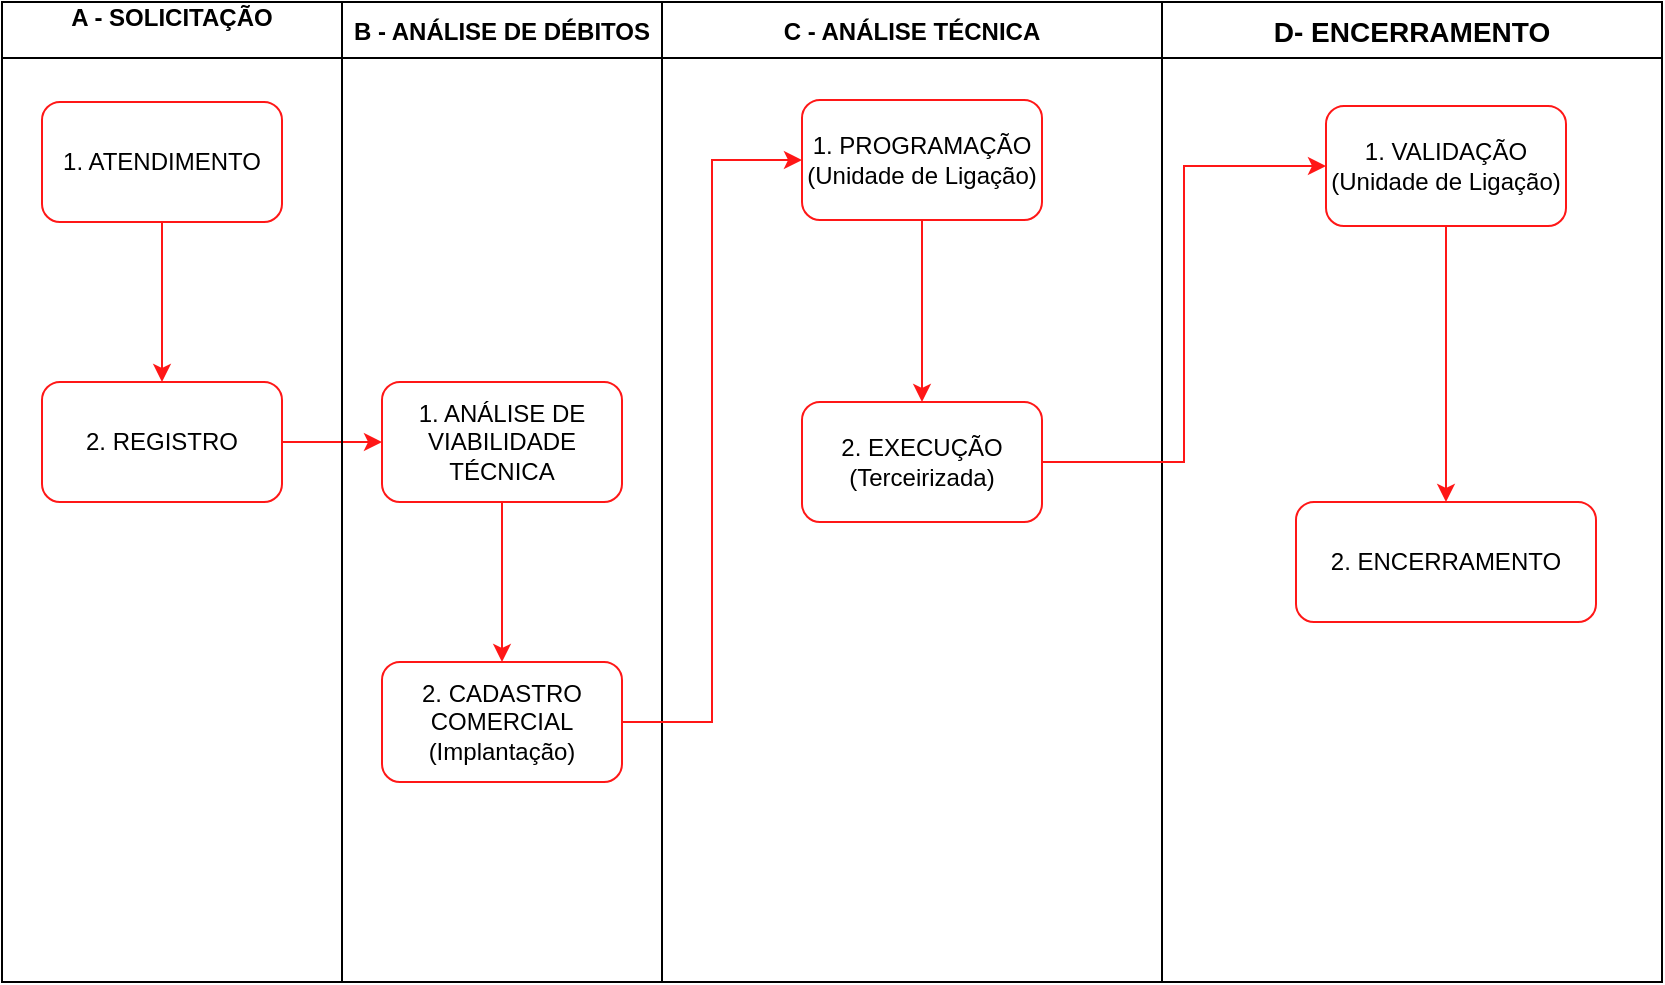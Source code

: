 <mxfile version="12.2.0" type="github" pages="1">
  <diagram id="rEk7LC-RHDOS3_n5r15P" name="Página-1">
    <mxGraphModel dx="2235" dy="755" grid="1" gridSize="10" guides="1" tooltips="1" connect="1" arrows="1" fold="1" page="1" pageScale="1" pageWidth="827" pageHeight="1169" math="0" shadow="0">
      <root>
        <mxCell id="0"/>
        <mxCell id="1" parent="0"/>
        <UserObject label="1. ATENDIMENTO" link="data:page/id,HFI7xTPP_atM2Y7WmZ0P" id="Fgks1tXWQKqss-uXQBpx-1">
          <mxCell style="rounded=1;whiteSpace=wrap;html=1;strokeColor=#FF1717;" vertex="1" parent="1">
            <mxGeometry x="-40" y="60" width="120" height="60" as="geometry"/>
          </mxCell>
        </UserObject>
        <mxCell id="Fgks1tXWQKqss-uXQBpx-2" value="" style="edgeStyle=orthogonalEdgeStyle;rounded=0;orthogonalLoop=1;jettySize=auto;html=1;strokeColor=#FF1717;" edge="1" source="Fgks1tXWQKqss-uXQBpx-1" target="Fgks1tXWQKqss-uXQBpx-3" parent="1">
          <mxGeometry relative="1" as="geometry"/>
        </mxCell>
        <mxCell id="Fgks1tXWQKqss-uXQBpx-3" value="2. REGISTRO" style="rounded=1;whiteSpace=wrap;html=1;strokeColor=#FF1717;" vertex="1" parent="1">
          <mxGeometry x="-40" y="200" width="120" height="60" as="geometry"/>
        </mxCell>
        <mxCell id="Fgks1tXWQKqss-uXQBpx-4" style="edgeStyle=orthogonalEdgeStyle;rounded=0;orthogonalLoop=1;jettySize=auto;html=1;strokeColor=#FF1717;" edge="1" source="Fgks1tXWQKqss-uXQBpx-3" target="Fgks1tXWQKqss-uXQBpx-17" parent="1">
          <mxGeometry relative="1" as="geometry"/>
        </mxCell>
        <mxCell id="Fgks1tXWQKqss-uXQBpx-5" value="B - ANÁLISE DE DÉBITOS" style="swimlane;fillColor=#ffffff;gradientColor=none;container=1;collapsible=0;autosize=0;startSize=28;" vertex="1" parent="1">
          <mxGeometry x="110" y="10" width="160" height="490" as="geometry"/>
        </mxCell>
        <mxCell id="Fgks1tXWQKqss-uXQBpx-6" value="C - ANÁLISE TÉCNICA" style="swimlane;fillColor=#ffffff;gradientColor=none;container=1;collapsible=0;autosize=0;startSize=28;" vertex="1" parent="1">
          <mxGeometry x="270" y="10" width="250" height="490" as="geometry"/>
        </mxCell>
        <mxCell id="Fgks1tXWQKqss-uXQBpx-7" value="D- ENCERRAMENTO&#xa;" style="swimlane;fillColor=#ffffff;gradientColor=none;container=1;collapsible=0;autosize=0;startSize=28;fontSize=14;verticalAlign=top;" vertex="1" parent="1">
          <mxGeometry x="520" y="10" width="250" height="490" as="geometry"/>
        </mxCell>
        <mxCell id="Fgks1tXWQKqss-uXQBpx-8" style="edgeStyle=orthogonalEdgeStyle;rounded=0;orthogonalLoop=1;jettySize=auto;html=1;entryX=0;entryY=0.5;entryDx=0;entryDy=0;strokeColor=#FF1717;" edge="1" source="Fgks1tXWQKqss-uXQBpx-15" target="Fgks1tXWQKqss-uXQBpx-10" parent="1">
          <mxGeometry relative="1" as="geometry"/>
        </mxCell>
        <mxCell id="Fgks1tXWQKqss-uXQBpx-9" value="A - SOLICITAÇÃO&#xa;" style="swimlane;fillColor=#ffffff;gradientColor=none;container=1;collapsible=0;autosize=1;startSize=28;" vertex="1" parent="1">
          <mxGeometry x="-60" y="10" width="170" height="490" as="geometry"/>
        </mxCell>
        <mxCell id="Fgks1tXWQKqss-uXQBpx-10" value="&lt;div&gt;1. VALIDAÇÃO&lt;/div&gt;&lt;div&gt;(Unidade de Ligação)&lt;br&gt;&lt;/div&gt;" style="rounded=1;whiteSpace=wrap;html=1;strokeColor=#FF1717;" vertex="1" parent="1">
          <mxGeometry x="602" y="62" width="120" height="60" as="geometry"/>
        </mxCell>
        <mxCell id="Fgks1tXWQKqss-uXQBpx-11" style="edgeStyle=orthogonalEdgeStyle;rounded=0;orthogonalLoop=1;jettySize=auto;html=1;entryX=0.5;entryY=0;entryDx=0;entryDy=0;strokeColor=#FF1717;" edge="1" source="Fgks1tXWQKqss-uXQBpx-10" target="Fgks1tXWQKqss-uXQBpx-12" parent="1">
          <mxGeometry relative="1" as="geometry"/>
        </mxCell>
        <mxCell id="Fgks1tXWQKqss-uXQBpx-12" value="2. ENCERRAMENTO" style="rounded=1;whiteSpace=wrap;html=1;strokeColor=#FF1717;" vertex="1" parent="1">
          <mxGeometry x="587" y="260" width="150" height="60" as="geometry"/>
        </mxCell>
        <mxCell id="Fgks1tXWQKqss-uXQBpx-13" value="&lt;div&gt;1. PROGRAMAÇÃO&lt;/div&gt;&lt;div&gt;(Unidade de Ligação)&lt;br&gt;&lt;/div&gt;" style="rounded=1;whiteSpace=wrap;html=1;strokeColor=#FF1717;" vertex="1" parent="1">
          <mxGeometry x="340" y="59" width="120" height="60" as="geometry"/>
        </mxCell>
        <mxCell id="Fgks1tXWQKqss-uXQBpx-14" value="" style="edgeStyle=orthogonalEdgeStyle;rounded=0;orthogonalLoop=1;jettySize=auto;html=1;strokeColor=#FF1717;" edge="1" source="Fgks1tXWQKqss-uXQBpx-13" target="Fgks1tXWQKqss-uXQBpx-15" parent="1">
          <mxGeometry relative="1" as="geometry"/>
        </mxCell>
        <mxCell id="Fgks1tXWQKqss-uXQBpx-15" value="&lt;div&gt;2. EXECUÇÃO&lt;/div&gt;&lt;div&gt;(Terceirizada)&lt;br&gt;&lt;/div&gt;" style="rounded=1;whiteSpace=wrap;html=1;strokeColor=#FF1717;" vertex="1" parent="1">
          <mxGeometry x="340" y="210" width="120" height="60" as="geometry"/>
        </mxCell>
        <mxCell id="Fgks1tXWQKqss-uXQBpx-16" style="edgeStyle=orthogonalEdgeStyle;rounded=0;orthogonalLoop=1;jettySize=auto;html=1;entryX=0;entryY=0.5;entryDx=0;entryDy=0;strokeColor=#FF1717;" edge="1" source="Fgks1tXWQKqss-uXQBpx-19" target="Fgks1tXWQKqss-uXQBpx-13" parent="1">
          <mxGeometry relative="1" as="geometry"/>
        </mxCell>
        <mxCell id="Fgks1tXWQKqss-uXQBpx-17" value="1. ANÁLISE DE VIABILIDADE TÉCNICA" style="rounded=1;whiteSpace=wrap;html=1;strokeColor=#FF1717;" vertex="1" parent="1">
          <mxGeometry x="130" y="200" width="120" height="60" as="geometry"/>
        </mxCell>
        <mxCell id="Fgks1tXWQKqss-uXQBpx-18" value="" style="edgeStyle=orthogonalEdgeStyle;rounded=0;orthogonalLoop=1;jettySize=auto;html=1;strokeColor=#FF1717;" edge="1" source="Fgks1tXWQKqss-uXQBpx-17" target="Fgks1tXWQKqss-uXQBpx-19" parent="1">
          <mxGeometry relative="1" as="geometry"/>
        </mxCell>
        <mxCell id="Fgks1tXWQKqss-uXQBpx-19" value="&lt;div&gt;2. CADASTRO COMERCIAL&lt;/div&gt;&lt;div&gt;(Implantação)&lt;br&gt;&lt;/div&gt;" style="rounded=1;whiteSpace=wrap;html=1;strokeColor=#FF1717;" vertex="1" parent="1">
          <mxGeometry x="130" y="340" width="120" height="60" as="geometry"/>
        </mxCell>
      </root>
    </mxGraphModel>
  </diagram>
</mxfile>
